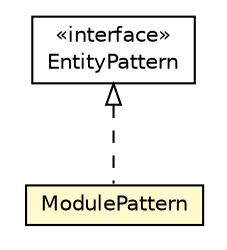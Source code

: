 #!/usr/local/bin/dot
#
# Class diagram 
# Generated by UMLGraph version R5_6-24-gf6e263 (http://www.umlgraph.org/)
#

digraph G {
	edge [fontname="Helvetica",fontsize=10,labelfontname="Helvetica",labelfontsize=10];
	node [fontname="Helvetica",fontsize=10,shape=plaintext];
	nodesep=0.25;
	ranksep=0.5;
	// org.universAAL.middleware.interfaces.configuration.configurationEditionTypes.pattern.ModulePattern
	c265518 [label=<<table title="org.universAAL.middleware.interfaces.configuration.configurationEditionTypes.pattern.ModulePattern" border="0" cellborder="1" cellspacing="0" cellpadding="2" port="p" bgcolor="lemonChiffon" href="./ModulePattern.html">
		<tr><td><table border="0" cellspacing="0" cellpadding="1">
<tr><td align="center" balign="center"> ModulePattern </td></tr>
		</table></td></tr>
		</table>>, URL="./ModulePattern.html", fontname="Helvetica", fontcolor="black", fontsize=10.0];
	// org.universAAL.middleware.interfaces.configuration.configurationEditionTypes.pattern.EntityPattern
	c265525 [label=<<table title="org.universAAL.middleware.interfaces.configuration.configurationEditionTypes.pattern.EntityPattern" border="0" cellborder="1" cellspacing="0" cellpadding="2" port="p" href="./EntityPattern.html">
		<tr><td><table border="0" cellspacing="0" cellpadding="1">
<tr><td align="center" balign="center"> &#171;interface&#187; </td></tr>
<tr><td align="center" balign="center"> EntityPattern </td></tr>
		</table></td></tr>
		</table>>, URL="./EntityPattern.html", fontname="Helvetica", fontcolor="black", fontsize=10.0];
	//org.universAAL.middleware.interfaces.configuration.configurationEditionTypes.pattern.ModulePattern implements org.universAAL.middleware.interfaces.configuration.configurationEditionTypes.pattern.EntityPattern
	c265525:p -> c265518:p [dir=back,arrowtail=empty,style=dashed];
}

